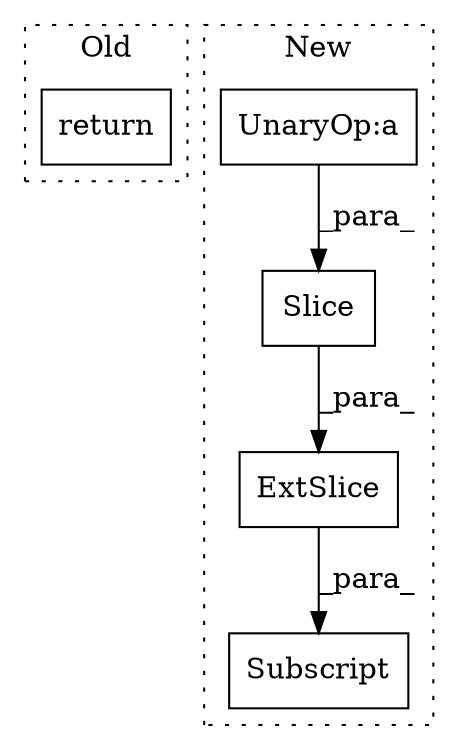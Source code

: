 digraph G {
subgraph cluster0 {
1 [label="return" a="93" s="13280" l="7" shape="box"];
label = "Old";
style="dotted";
}
subgraph cluster1 {
2 [label="Slice" a="80" s="14488" l="18" shape="box"];
3 [label="UnaryOp:a" a="61" s="14488" l="18" shape="box"];
4 [label="ExtSlice" a="85" s="14478" l="6" shape="box"];
5 [label="Subscript" a="63" s="14478,0" l="33,0" shape="box"];
label = "New";
style="dotted";
}
2 -> 4 [label="_para_"];
3 -> 2 [label="_para_"];
4 -> 5 [label="_para_"];
}
